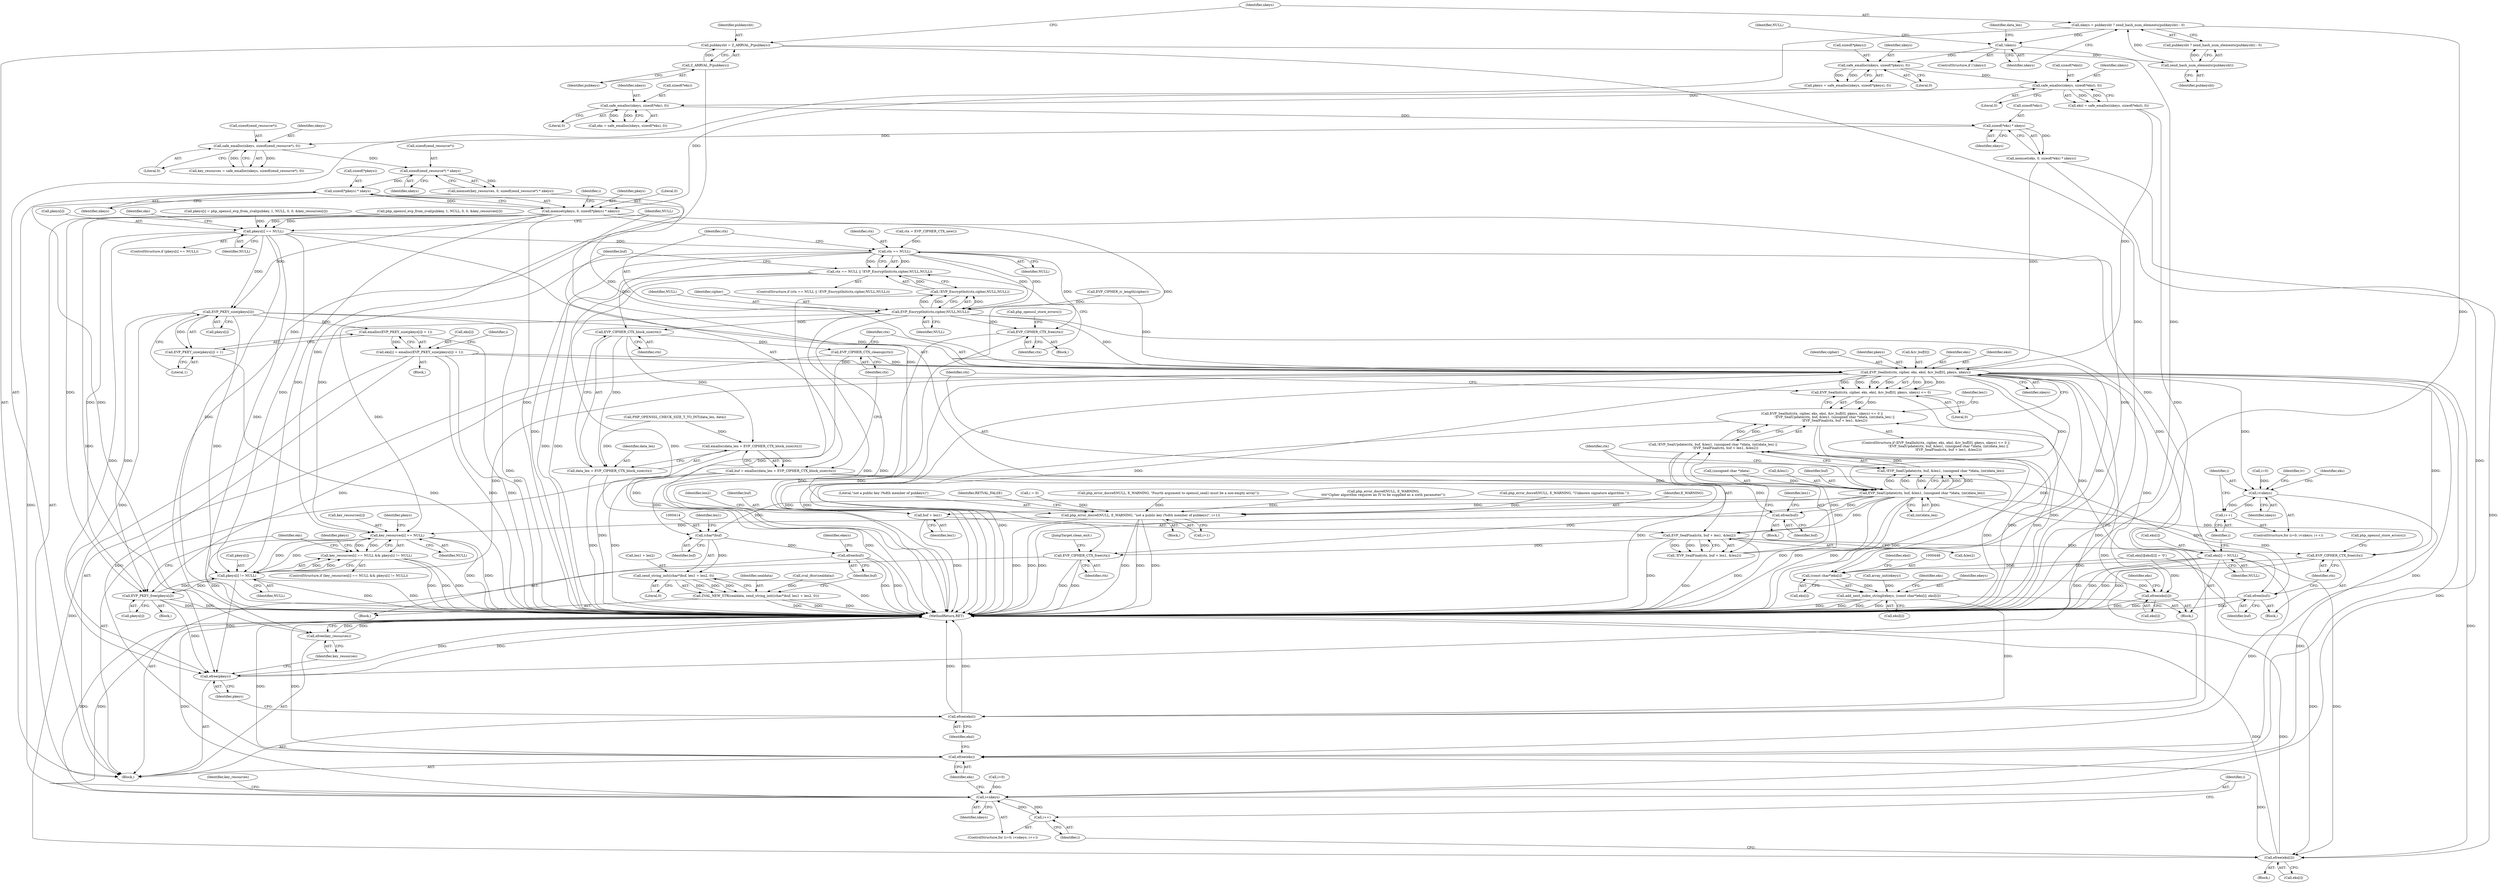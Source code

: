 digraph "0_php_91826a311dd37f4c4e5d605fa7af331e80ddd4c3@API" {
"1000275" [label="(Call,sizeof(*pkeys) * nkeys)"];
"1000268" [label="(Call,sizeof(zend_resource*) * nkeys)"];
"1000260" [label="(Call,safe_emalloc(nkeys, sizeof(zend_resource*), 0))"];
"1000253" [label="(Call,sizeof(*eks) * nkeys)"];
"1000244" [label="(Call,safe_emalloc(nkeys, sizeof(*eks), 0))"];
"1000236" [label="(Call,safe_emalloc(nkeys, sizeof(*eksl), 0))"];
"1000228" [label="(Call,safe_emalloc(nkeys, sizeof(*pkeys), 0))"];
"1000177" [label="(Call,!nkeys)"];
"1000169" [label="(Call,nkeys = pubkeysht ? zend_hash_num_elements(pubkeysht) : 0)"];
"1000173" [label="(Call,zend_hash_num_elements(pubkeysht))"];
"1000165" [label="(Call,pubkeysht = Z_ARRVAL_P(pubkeys))"];
"1000167" [label="(Call,Z_ARRVAL_P(pubkeys))"];
"1000272" [label="(Call,memset(pkeys, 0, sizeof(*pkeys) * nkeys))"];
"1000299" [label="(Call,pkeys[i] == NULL)"];
"1000305" [label="(Call,php_error_docref(NULL, E_WARNING, \"not a public key (%dth member of pubkeys)\", i+1))"];
"1000505" [label="(Call,key_resources[i] == NULL)"];
"1000504" [label="(Call,key_resources[i] == NULL && pkeys[i] != NULL)"];
"1000510" [label="(Call,pkeys[i] != NULL)"];
"1000516" [label="(Call,EVP_PKEY_free(pkeys[i]))"];
"1000533" [label="(Call,efree(pkeys))"];
"1000535" [label="(Call,efree(key_resources))"];
"1000320" [label="(Call,EVP_PKEY_size(pkeys[i]))"];
"1000318" [label="(Call,emalloc(EVP_PKEY_size(pkeys[i]) + 1))"];
"1000314" [label="(Call,eks[i] = emalloc(EVP_PKEY_size(pkeys[i]) + 1))"];
"1000360" [label="(Call,EVP_SealInit(ctx, cipher, eks, eksl, &iv_buf[0], pkeys, nkeys))"];
"1000359" [label="(Call,EVP_SealInit(ctx, cipher, eks, eksl, &iv_buf[0], pkeys, nkeys) <= 0)"];
"1000358" [label="(Call,EVP_SealInit(ctx, cipher, eks, eksl, &iv_buf[0], pkeys, nkeys) <= 0 ||\n                        !EVP_SealUpdate(ctx, buf, &len1, (unsigned char *)data, (int)data_len) ||\n                        !EVP_SealFinal(ctx, buf + len1, &len2))"];
"1000374" [label="(Call,EVP_SealUpdate(ctx, buf, &len1, (unsigned char *)data, (int)data_len))"];
"1000373" [label="(Call,!EVP_SealUpdate(ctx, buf, &len1, (unsigned char *)data, (int)data_len))"];
"1000372" [label="(Call,!EVP_SealUpdate(ctx, buf, &len1, (unsigned char *)data, (int)data_len) ||\n                        !EVP_SealFinal(ctx, buf + len1, &len2))"];
"1000386" [label="(Call,EVP_SealFinal(ctx, buf + len1, &len2))"];
"1000385" [label="(Call,!EVP_SealFinal(ctx, buf + len1, &len2))"];
"1000396" [label="(Call,EVP_CIPHER_CTX_free(ctx))"];
"1000490" [label="(Call,EVP_CIPHER_CTX_free(ctx))"];
"1000388" [label="(Call,buf + len1)"];
"1000394" [label="(Call,efree(buf))"];
"1000413" [label="(Call,(char*)buf)"];
"1000412" [label="(Call,zend_string_init((char*)buf, len1 + len2, 0))"];
"1000410" [label="(Call,ZVAL_NEW_STR(sealdata, zend_string_init((char*)buf, len1 + len2, 0)))"];
"1000420" [label="(Call,efree(buf))"];
"1000484" [label="(Call,efree(buf))"];
"1000430" [label="(Call,i<nkeys)"];
"1000433" [label="(Call,i++)"];
"1000497" [label="(Call,i<nkeys)"];
"1000500" [label="(Call,i++)"];
"1000447" [label="(Call,(const char*)eks[i])"];
"1000445" [label="(Call,add_next_index_stringl(ekeys, (const char*)eks[i], eksl[i]))"];
"1000531" [label="(Call,efree(eksl))"];
"1000455" [label="(Call,efree(eks[i]))"];
"1000525" [label="(Call,efree(eks[i]))"];
"1000529" [label="(Call,efree(eks))"];
"1000319" [label="(Call,EVP_PKEY_size(pkeys[i]) + 1)"];
"1000333" [label="(Call,ctx == NULL)"];
"1000332" [label="(Call,ctx == NULL || !EVP_EncryptInit(ctx,cipher,NULL,NULL))"];
"1000337" [label="(Call,EVP_EncryptInit(ctx,cipher,NULL,NULL))"];
"1000336" [label="(Call,!EVP_EncryptInit(ctx,cipher,NULL,NULL))"];
"1000343" [label="(Call,EVP_CIPHER_CTX_free(ctx))"];
"1000353" [label="(Call,EVP_CIPHER_CTX_block_size(ctx))"];
"1000350" [label="(Call,emalloc(data_len + EVP_CIPHER_CTX_block_size(ctx)))"];
"1000348" [label="(Call,buf = emalloc(data_len + EVP_CIPHER_CTX_block_size(ctx)))"];
"1000351" [label="(Call,data_len + EVP_CIPHER_CTX_block_size(ctx))"];
"1000355" [label="(Call,EVP_CIPHER_CTX_cleanup(ctx))"];
"1000459" [label="(Call,eks[i] = NULL)"];
"1000312" [label="(Identifier,RETVAL_FALSE)"];
"1000339" [label="(Identifier,cipher)"];
"1000246" [label="(Call,sizeof(*eks))"];
"1000465" [label="(Identifier,iv)"];
"1000524" [label="(Block,)"];
"1000412" [label="(Call,zend_string_init((char*)buf, len1 + len2, 0))"];
"1000517" [label="(Call,pkeys[i])"];
"1000415" [label="(Identifier,buf)"];
"1000332" [label="(Call,ctx == NULL || !EVP_EncryptInit(ctx,cipher,NULL,NULL))"];
"1000257" [label="(Identifier,nkeys)"];
"1000439" [label="(Identifier,eks)"];
"1000298" [label="(ControlStructure,if (pkeys[i] == NULL))"];
"1000334" [label="(Identifier,ctx)"];
"1000331" [label="(ControlStructure,if (ctx == NULL || !EVP_EncryptInit(ctx,cipher,NULL,NULL)))"];
"1000358" [label="(Call,EVP_SealInit(ctx, cipher, eks, eksl, &iv_buf[0], pkeys, nkeys) <= 0 ||\n                        !EVP_SealUpdate(ctx, buf, &len1, (unsigned char *)data, (int)data_len) ||\n                        !EVP_SealFinal(ctx, buf + len1, &len2))"];
"1000369" [label="(Identifier,pkeys)"];
"1000262" [label="(Call,sizeof(zend_resource*))"];
"1000354" [label="(Identifier,ctx)"];
"1000375" [label="(Identifier,ctx)"];
"1000417" [label="(Identifier,len1)"];
"1000509" [label="(Identifier,NULL)"];
"1000280" [label="(Call,i = 0)"];
"1000340" [label="(Identifier,NULL)"];
"1000389" [label="(Identifier,buf)"];
"1000309" [label="(Call,i+1)"];
"1000492" [label="(JumpTarget,clean_exit:)"];
"1000360" [label="(Call,EVP_SealInit(ctx, cipher, eks, eksl, &iv_buf[0], pkeys, nkeys))"];
"1000504" [label="(Call,key_resources[i] == NULL && pkeys[i] != NULL)"];
"1000363" [label="(Identifier,eks)"];
"1000392" [label="(Identifier,len2)"];
"1000498" [label="(Identifier,i)"];
"1000245" [label="(Identifier,nkeys)"];
"1000534" [label="(Identifier,pkeys)"];
"1000455" [label="(Call,efree(eks[i]))"];
"1000511" [label="(Call,pkeys[i])"];
"1000170" [label="(Identifier,nkeys)"];
"1000397" [label="(Identifier,ctx)"];
"1000390" [label="(Identifier,len1)"];
"1000501" [label="(Identifier,i)"];
"1000461" [label="(Identifier,eks)"];
"1000529" [label="(Call,efree(eks))"];
"1000446" [label="(Identifier,ekeys)"];
"1000271" [label="(Identifier,nkeys)"];
"1000349" [label="(Identifier,buf)"];
"1000276" [label="(Call,sizeof(*pkeys))"];
"1000269" [label="(Call,sizeof(zend_resource*))"];
"1000268" [label="(Call,sizeof(zend_resource*) * nkeys)"];
"1000377" [label="(Call,&len1)"];
"1000326" [label="(Identifier,i)"];
"1000284" [label="(Call,pkeys[i] = php_openssl_evp_from_zval(pubkey, 1, NULL, 0, 0, &key_resources[i]))"];
"1000483" [label="(Block,)"];
"1000493" [label="(ControlStructure,for (i=0; i<nkeys; i++))"];
"1000503" [label="(ControlStructure,if (key_resources[i] == NULL && pkeys[i] != NULL))"];
"1000335" [label="(Identifier,NULL)"];
"1000176" [label="(ControlStructure,if (!nkeys))"];
"1000167" [label="(Call,Z_ARRVAL_P(pubkeys))"];
"1000344" [label="(Identifier,ctx)"];
"1000342" [label="(Block,)"];
"1000535" [label="(Call,efree(key_resources))"];
"1000485" [label="(Identifier,buf)"];
"1000396" [label="(Call,EVP_CIPHER_CTX_free(ctx))"];
"1000300" [label="(Call,pkeys[i])"];
"1000424" [label="(Call,array_init(ekeys))"];
"1000506" [label="(Call,key_resources[i])"];
"1000404" [label="(Identifier,len1)"];
"1000180" [label="(Call,php_error_docref(NULL, E_WARNING, \"Fourth argument to openssl_seal() must be a non-empty array\"))"];
"1000373" [label="(Call,!EVP_SealUpdate(ctx, buf, &len1, (unsigned char *)data, (int)data_len))"];
"1000460" [label="(Call,eks[i])"];
"1000359" [label="(Call,EVP_SealInit(ctx, cipher, eks, eksl, &iv_buf[0], pkeys, nkeys) <= 0)"];
"1000382" [label="(Call,(int)data_len)"];
"1000362" [label="(Identifier,cipher)"];
"1000484" [label="(Call,efree(buf))"];
"1000532" [label="(Identifier,eksl)"];
"1000260" [label="(Call,safe_emalloc(nkeys, sizeof(zend_resource*), 0))"];
"1000395" [label="(Identifier,buf)"];
"1000244" [label="(Call,safe_emalloc(nkeys, sizeof(*eks), 0))"];
"1000305" [label="(Call,php_error_docref(NULL, E_WARNING, \"not a public key (%dth member of pubkeys)\", i+1))"];
"1000530" [label="(Identifier,eks)"];
"1000237" [label="(Identifier,nkeys)"];
"1000499" [label="(Identifier,nkeys)"];
"1000166" [label="(Identifier,pubkeysht)"];
"1000279" [label="(Identifier,nkeys)"];
"1000221" [label="(Call,php_error_docref(NULL, E_WARNING,\n\t\t\t\t\"Cipher algorithm requires an IV to be supplied as a sixth parameter\"))"];
"1000447" [label="(Call,(const char*)eks[i])"];
"1000522" [label="(Identifier,eks)"];
"1000199" [label="(Call,php_error_docref(NULL, E_WARNING, \"Unknown signature algorithm.\"))"];
"1000273" [label="(Identifier,pkeys)"];
"1000387" [label="(Identifier,ctx)"];
"1000336" [label="(Call,!EVP_EncryptInit(ctx,cipher,NULL,NULL))"];
"1000488" [label="(Identifier,len1)"];
"1000230" [label="(Call,sizeof(*pkeys))"];
"1000177" [label="(Call,!nkeys)"];
"1000537" [label="(MethodReturn,RET)"];
"1000307" [label="(Identifier,E_WARNING)"];
"1000434" [label="(Identifier,i)"];
"1000433" [label="(Call,i++)"];
"1000249" [label="(Literal,0)"];
"1000388" [label="(Call,buf + len1)"];
"1000453" [label="(Identifier,eksl)"];
"1000303" [label="(Identifier,NULL)"];
"1000435" [label="(Block,)"];
"1000320" [label="(Call,EVP_PKEY_size(pkeys[i]))"];
"1000371" [label="(Literal,0)"];
"1000181" [label="(Identifier,NULL)"];
"1000299" [label="(Call,pkeys[i] == NULL)"];
"1000432" [label="(Identifier,nkeys)"];
"1000497" [label="(Call,i<nkeys)"];
"1000226" [label="(Call,pkeys = safe_emalloc(nkeys, sizeof(*pkeys), 0))"];
"1000236" [label="(Call,safe_emalloc(nkeys, sizeof(*eksl), 0))"];
"1000490" [label="(Call,EVP_CIPHER_CTX_free(ctx))"];
"1000385" [label="(Call,!EVP_SealFinal(ctx, buf + len1, &len2))"];
"1000391" [label="(Call,&len2)"];
"1000421" [label="(Identifier,buf)"];
"1000341" [label="(Identifier,NULL)"];
"1000510" [label="(Call,pkeys[i] != NULL)"];
"1000423" [label="(Identifier,ekeys)"];
"1000408" [label="(Call,zval_dtor(sealdata))"];
"1000507" [label="(Identifier,key_resources)"];
"1000174" [label="(Identifier,pubkeysht)"];
"1000372" [label="(Call,!EVP_SealUpdate(ctx, buf, &len1, (unsigned char *)data, (int)data_len) ||\n                        !EVP_SealFinal(ctx, buf + len1, &len2))"];
"1000173" [label="(Call,zend_hash_num_elements(pubkeysht))"];
"1000351" [label="(Call,data_len + EVP_CIPHER_CTX_block_size(ctx))"];
"1000386" [label="(Call,EVP_SealFinal(ctx, buf + len1, &len2))"];
"1000328" [label="(Call,ctx = EVP_CIPHER_CTX_new())"];
"1000105" [label="(Block,)"];
"1000316" [label="(Identifier,eks)"];
"1000505" [label="(Call,key_resources[i] == NULL)"];
"1000427" [label="(Call,i=0)"];
"1000374" [label="(Call,EVP_SealUpdate(ctx, buf, &len1, (unsigned char *)data, (int)data_len))"];
"1000459" [label="(Call,eks[i] = NULL)"];
"1000356" [label="(Identifier,ctx)"];
"1000250" [label="(Call,memset(eks, 0, sizeof(*eks) * nkeys))"];
"1000229" [label="(Identifier,nkeys)"];
"1000410" [label="(Call,ZVAL_NEW_STR(sealdata, zend_string_init((char*)buf, len1 + len2, 0)))"];
"1000315" [label="(Call,eks[i])"];
"1000398" [label="(Call,php_openssl_store_errors())"];
"1000165" [label="(Call,pubkeysht = Z_ARRVAL_P(pubkeys))"];
"1000357" [label="(ControlStructure,if (EVP_SealInit(ctx, cipher, eks, eksl, &iv_buf[0], pkeys, nkeys) <= 0 ||\n                        !EVP_SealUpdate(ctx, buf, &len1, (unsigned char *)data, (int)data_len) ||\n                        !EVP_SealFinal(ctx, buf + len1, &len2)))"];
"1000456" [label="(Call,eks[i])"];
"1000254" [label="(Call,sizeof(*eks))"];
"1000234" [label="(Call,eksl = safe_emalloc(nkeys, sizeof(*eksl), 0))"];
"1000533" [label="(Call,efree(pkeys))"];
"1000345" [label="(Call,php_openssl_store_errors())"];
"1000350" [label="(Call,emalloc(data_len + EVP_CIPHER_CTX_block_size(ctx)))"];
"1000333" [label="(Call,ctx == NULL)"];
"1000431" [label="(Identifier,i)"];
"1000394" [label="(Call,efree(buf))"];
"1000211" [label="(Call,EVP_CIPHER_iv_length(cipher))"];
"1000306" [label="(Identifier,NULL)"];
"1000426" [label="(ControlStructure,for (i=0; i<nkeys; i++))"];
"1000514" [label="(Identifier,NULL)"];
"1000321" [label="(Call,pkeys[i])"];
"1000238" [label="(Call,sizeof(*eksl))"];
"1000419" [label="(Literal,0)"];
"1000430" [label="(Call,i<nkeys)"];
"1000365" [label="(Call,&iv_buf[0])"];
"1000376" [label="(Identifier,buf)"];
"1000494" [label="(Call,i=0)"];
"1000343" [label="(Call,EVP_CIPHER_CTX_free(ctx))"];
"1000275" [label="(Call,sizeof(*pkeys) * nkeys)"];
"1000169" [label="(Call,nkeys = pubkeysht ? zend_hash_num_elements(pubkeysht) : 0)"];
"1000526" [label="(Call,eks[i])"];
"1000186" [label="(Identifier,data_len)"];
"1000352" [label="(Identifier,data_len)"];
"1000283" [label="(Block,)"];
"1000264" [label="(Literal,0)"];
"1000515" [label="(Block,)"];
"1000178" [label="(Identifier,nkeys)"];
"1000348" [label="(Call,buf = emalloc(data_len + EVP_CIPHER_CTX_block_size(ctx)))"];
"1000457" [label="(Identifier,eks)"];
"1000258" [label="(Call,key_resources = safe_emalloc(nkeys, sizeof(zend_resource*), 0))"];
"1000449" [label="(Call,eks[i])"];
"1000233" [label="(Literal,0)"];
"1000318" [label="(Call,emalloc(EVP_PKEY_size(pkeys[i]) + 1))"];
"1000361" [label="(Identifier,ctx)"];
"1000536" [label="(Identifier,key_resources)"];
"1000355" [label="(Call,EVP_CIPHER_CTX_cleanup(ctx))"];
"1000512" [label="(Identifier,pkeys)"];
"1000319" [label="(Call,EVP_PKEY_size(pkeys[i]) + 1)"];
"1000314" [label="(Call,eks[i] = emalloc(EVP_PKEY_size(pkeys[i]) + 1))"];
"1000463" [label="(Identifier,NULL)"];
"1000411" [label="(Identifier,sealdata)"];
"1000324" [label="(Literal,1)"];
"1000416" [label="(Call,len1 + len2)"];
"1000379" [label="(Call,(unsigned char *)data)"];
"1000185" [label="(Call,PHP_OPENSSL_CHECK_SIZE_T_TO_INT(data_len, data))"];
"1000491" [label="(Identifier,ctx)"];
"1000353" [label="(Call,EVP_CIPHER_CTX_block_size(ctx))"];
"1000242" [label="(Call,eks = safe_emalloc(nkeys, sizeof(*eks), 0))"];
"1000338" [label="(Identifier,ctx)"];
"1000265" [label="(Call,memset(key_resources, 0, sizeof(zend_resource*) * nkeys))"];
"1000531" [label="(Call,efree(eksl))"];
"1000241" [label="(Literal,0)"];
"1000274" [label="(Literal,0)"];
"1000337" [label="(Call,EVP_EncryptInit(ctx,cipher,NULL,NULL))"];
"1000228" [label="(Call,safe_emalloc(nkeys, sizeof(*pkeys), 0))"];
"1000288" [label="(Call,php_openssl_evp_from_zval(pubkey, 1, NULL, 0, 0, &key_resources[i]))"];
"1000308" [label="(Literal,\"not a public key (%dth member of pubkeys)\")"];
"1000364" [label="(Identifier,eksl)"];
"1000407" [label="(Block,)"];
"1000253" [label="(Call,sizeof(*eks) * nkeys)"];
"1000413" [label="(Call,(char*)buf)"];
"1000500" [label="(Call,i++)"];
"1000168" [label="(Identifier,pubkeys)"];
"1000304" [label="(Block,)"];
"1000261" [label="(Identifier,nkeys)"];
"1000516" [label="(Call,EVP_PKEY_free(pkeys[i]))"];
"1000518" [label="(Identifier,pkeys)"];
"1000272" [label="(Call,memset(pkeys, 0, sizeof(*pkeys) * nkeys))"];
"1000525" [label="(Call,efree(eks[i]))"];
"1000445" [label="(Call,add_next_index_stringl(ekeys, (const char*)eks[i], eksl[i]))"];
"1000393" [label="(Block,)"];
"1000452" [label="(Call,eksl[i])"];
"1000420" [label="(Call,efree(buf))"];
"1000171" [label="(Call,pubkeysht ? zend_hash_num_elements(pubkeysht) : 0)"];
"1000436" [label="(Call,eks[i][eksl[i]] = '\0')"];
"1000370" [label="(Identifier,nkeys)"];
"1000281" [label="(Identifier,i)"];
"1000275" -> "1000272"  [label="AST: "];
"1000275" -> "1000279"  [label="CFG: "];
"1000276" -> "1000275"  [label="AST: "];
"1000279" -> "1000275"  [label="AST: "];
"1000272" -> "1000275"  [label="CFG: "];
"1000275" -> "1000272"  [label="DDG: "];
"1000268" -> "1000275"  [label="DDG: "];
"1000275" -> "1000360"  [label="DDG: "];
"1000275" -> "1000497"  [label="DDG: "];
"1000268" -> "1000265"  [label="AST: "];
"1000268" -> "1000271"  [label="CFG: "];
"1000269" -> "1000268"  [label="AST: "];
"1000271" -> "1000268"  [label="AST: "];
"1000265" -> "1000268"  [label="CFG: "];
"1000268" -> "1000265"  [label="DDG: "];
"1000260" -> "1000268"  [label="DDG: "];
"1000260" -> "1000258"  [label="AST: "];
"1000260" -> "1000264"  [label="CFG: "];
"1000261" -> "1000260"  [label="AST: "];
"1000262" -> "1000260"  [label="AST: "];
"1000264" -> "1000260"  [label="AST: "];
"1000258" -> "1000260"  [label="CFG: "];
"1000260" -> "1000258"  [label="DDG: "];
"1000260" -> "1000258"  [label="DDG: "];
"1000253" -> "1000260"  [label="DDG: "];
"1000253" -> "1000250"  [label="AST: "];
"1000253" -> "1000257"  [label="CFG: "];
"1000254" -> "1000253"  [label="AST: "];
"1000257" -> "1000253"  [label="AST: "];
"1000250" -> "1000253"  [label="CFG: "];
"1000253" -> "1000250"  [label="DDG: "];
"1000244" -> "1000253"  [label="DDG: "];
"1000244" -> "1000242"  [label="AST: "];
"1000244" -> "1000249"  [label="CFG: "];
"1000245" -> "1000244"  [label="AST: "];
"1000246" -> "1000244"  [label="AST: "];
"1000249" -> "1000244"  [label="AST: "];
"1000242" -> "1000244"  [label="CFG: "];
"1000244" -> "1000242"  [label="DDG: "];
"1000244" -> "1000242"  [label="DDG: "];
"1000236" -> "1000244"  [label="DDG: "];
"1000236" -> "1000234"  [label="AST: "];
"1000236" -> "1000241"  [label="CFG: "];
"1000237" -> "1000236"  [label="AST: "];
"1000238" -> "1000236"  [label="AST: "];
"1000241" -> "1000236"  [label="AST: "];
"1000234" -> "1000236"  [label="CFG: "];
"1000236" -> "1000234"  [label="DDG: "];
"1000236" -> "1000234"  [label="DDG: "];
"1000228" -> "1000236"  [label="DDG: "];
"1000228" -> "1000226"  [label="AST: "];
"1000228" -> "1000233"  [label="CFG: "];
"1000229" -> "1000228"  [label="AST: "];
"1000230" -> "1000228"  [label="AST: "];
"1000233" -> "1000228"  [label="AST: "];
"1000226" -> "1000228"  [label="CFG: "];
"1000228" -> "1000226"  [label="DDG: "];
"1000228" -> "1000226"  [label="DDG: "];
"1000177" -> "1000228"  [label="DDG: "];
"1000177" -> "1000176"  [label="AST: "];
"1000177" -> "1000178"  [label="CFG: "];
"1000178" -> "1000177"  [label="AST: "];
"1000181" -> "1000177"  [label="CFG: "];
"1000186" -> "1000177"  [label="CFG: "];
"1000177" -> "1000537"  [label="DDG: "];
"1000169" -> "1000177"  [label="DDG: "];
"1000169" -> "1000105"  [label="AST: "];
"1000169" -> "1000171"  [label="CFG: "];
"1000170" -> "1000169"  [label="AST: "];
"1000171" -> "1000169"  [label="AST: "];
"1000178" -> "1000169"  [label="CFG: "];
"1000169" -> "1000537"  [label="DDG: "];
"1000173" -> "1000169"  [label="DDG: "];
"1000173" -> "1000171"  [label="AST: "];
"1000173" -> "1000174"  [label="CFG: "];
"1000174" -> "1000173"  [label="AST: "];
"1000171" -> "1000173"  [label="CFG: "];
"1000173" -> "1000171"  [label="DDG: "];
"1000165" -> "1000173"  [label="DDG: "];
"1000165" -> "1000105"  [label="AST: "];
"1000165" -> "1000167"  [label="CFG: "];
"1000166" -> "1000165"  [label="AST: "];
"1000167" -> "1000165"  [label="AST: "];
"1000170" -> "1000165"  [label="CFG: "];
"1000165" -> "1000537"  [label="DDG: "];
"1000167" -> "1000165"  [label="DDG: "];
"1000167" -> "1000168"  [label="CFG: "];
"1000168" -> "1000167"  [label="AST: "];
"1000167" -> "1000537"  [label="DDG: "];
"1000272" -> "1000105"  [label="AST: "];
"1000273" -> "1000272"  [label="AST: "];
"1000274" -> "1000272"  [label="AST: "];
"1000281" -> "1000272"  [label="CFG: "];
"1000272" -> "1000537"  [label="DDG: "];
"1000272" -> "1000537"  [label="DDG: "];
"1000226" -> "1000272"  [label="DDG: "];
"1000272" -> "1000299"  [label="DDG: "];
"1000272" -> "1000320"  [label="DDG: "];
"1000272" -> "1000360"  [label="DDG: "];
"1000272" -> "1000510"  [label="DDG: "];
"1000272" -> "1000516"  [label="DDG: "];
"1000272" -> "1000533"  [label="DDG: "];
"1000299" -> "1000298"  [label="AST: "];
"1000299" -> "1000303"  [label="CFG: "];
"1000300" -> "1000299"  [label="AST: "];
"1000303" -> "1000299"  [label="AST: "];
"1000306" -> "1000299"  [label="CFG: "];
"1000316" -> "1000299"  [label="CFG: "];
"1000299" -> "1000537"  [label="DDG: "];
"1000299" -> "1000537"  [label="DDG: "];
"1000284" -> "1000299"  [label="DDG: "];
"1000288" -> "1000299"  [label="DDG: "];
"1000299" -> "1000305"  [label="DDG: "];
"1000299" -> "1000320"  [label="DDG: "];
"1000299" -> "1000333"  [label="DDG: "];
"1000299" -> "1000510"  [label="DDG: "];
"1000299" -> "1000516"  [label="DDG: "];
"1000299" -> "1000533"  [label="DDG: "];
"1000305" -> "1000304"  [label="AST: "];
"1000305" -> "1000309"  [label="CFG: "];
"1000306" -> "1000305"  [label="AST: "];
"1000307" -> "1000305"  [label="AST: "];
"1000308" -> "1000305"  [label="AST: "];
"1000309" -> "1000305"  [label="AST: "];
"1000312" -> "1000305"  [label="CFG: "];
"1000305" -> "1000537"  [label="DDG: "];
"1000305" -> "1000537"  [label="DDG: "];
"1000305" -> "1000537"  [label="DDG: "];
"1000305" -> "1000537"  [label="DDG: "];
"1000180" -> "1000305"  [label="DDG: "];
"1000199" -> "1000305"  [label="DDG: "];
"1000221" -> "1000305"  [label="DDG: "];
"1000280" -> "1000305"  [label="DDG: "];
"1000305" -> "1000505"  [label="DDG: "];
"1000505" -> "1000504"  [label="AST: "];
"1000505" -> "1000509"  [label="CFG: "];
"1000506" -> "1000505"  [label="AST: "];
"1000509" -> "1000505"  [label="AST: "];
"1000512" -> "1000505"  [label="CFG: "];
"1000504" -> "1000505"  [label="CFG: "];
"1000505" -> "1000537"  [label="DDG: "];
"1000505" -> "1000537"  [label="DDG: "];
"1000505" -> "1000504"  [label="DDG: "];
"1000505" -> "1000504"  [label="DDG: "];
"1000265" -> "1000505"  [label="DDG: "];
"1000510" -> "1000505"  [label="DDG: "];
"1000337" -> "1000505"  [label="DDG: "];
"1000333" -> "1000505"  [label="DDG: "];
"1000505" -> "1000510"  [label="DDG: "];
"1000505" -> "1000535"  [label="DDG: "];
"1000504" -> "1000503"  [label="AST: "];
"1000504" -> "1000510"  [label="CFG: "];
"1000510" -> "1000504"  [label="AST: "];
"1000518" -> "1000504"  [label="CFG: "];
"1000522" -> "1000504"  [label="CFG: "];
"1000504" -> "1000537"  [label="DDG: "];
"1000504" -> "1000537"  [label="DDG: "];
"1000504" -> "1000537"  [label="DDG: "];
"1000510" -> "1000504"  [label="DDG: "];
"1000510" -> "1000504"  [label="DDG: "];
"1000510" -> "1000514"  [label="CFG: "];
"1000511" -> "1000510"  [label="AST: "];
"1000514" -> "1000510"  [label="AST: "];
"1000510" -> "1000537"  [label="DDG: "];
"1000510" -> "1000537"  [label="DDG: "];
"1000360" -> "1000510"  [label="DDG: "];
"1000320" -> "1000510"  [label="DDG: "];
"1000516" -> "1000510"  [label="DDG: "];
"1000510" -> "1000516"  [label="DDG: "];
"1000510" -> "1000533"  [label="DDG: "];
"1000516" -> "1000515"  [label="AST: "];
"1000516" -> "1000517"  [label="CFG: "];
"1000517" -> "1000516"  [label="AST: "];
"1000522" -> "1000516"  [label="CFG: "];
"1000516" -> "1000537"  [label="DDG: "];
"1000516" -> "1000537"  [label="DDG: "];
"1000360" -> "1000516"  [label="DDG: "];
"1000320" -> "1000516"  [label="DDG: "];
"1000516" -> "1000533"  [label="DDG: "];
"1000533" -> "1000105"  [label="AST: "];
"1000533" -> "1000534"  [label="CFG: "];
"1000534" -> "1000533"  [label="AST: "];
"1000536" -> "1000533"  [label="CFG: "];
"1000533" -> "1000537"  [label="DDG: "];
"1000533" -> "1000537"  [label="DDG: "];
"1000360" -> "1000533"  [label="DDG: "];
"1000320" -> "1000533"  [label="DDG: "];
"1000535" -> "1000105"  [label="AST: "];
"1000535" -> "1000536"  [label="CFG: "];
"1000536" -> "1000535"  [label="AST: "];
"1000537" -> "1000535"  [label="CFG: "];
"1000535" -> "1000537"  [label="DDG: "];
"1000535" -> "1000537"  [label="DDG: "];
"1000265" -> "1000535"  [label="DDG: "];
"1000320" -> "1000319"  [label="AST: "];
"1000320" -> "1000321"  [label="CFG: "];
"1000321" -> "1000320"  [label="AST: "];
"1000324" -> "1000320"  [label="CFG: "];
"1000320" -> "1000537"  [label="DDG: "];
"1000320" -> "1000318"  [label="DDG: "];
"1000320" -> "1000319"  [label="DDG: "];
"1000320" -> "1000360"  [label="DDG: "];
"1000318" -> "1000314"  [label="AST: "];
"1000318" -> "1000319"  [label="CFG: "];
"1000319" -> "1000318"  [label="AST: "];
"1000314" -> "1000318"  [label="CFG: "];
"1000318" -> "1000537"  [label="DDG: "];
"1000318" -> "1000314"  [label="DDG: "];
"1000314" -> "1000283"  [label="AST: "];
"1000315" -> "1000314"  [label="AST: "];
"1000326" -> "1000314"  [label="CFG: "];
"1000314" -> "1000537"  [label="DDG: "];
"1000314" -> "1000537"  [label="DDG: "];
"1000314" -> "1000360"  [label="DDG: "];
"1000314" -> "1000447"  [label="DDG: "];
"1000314" -> "1000525"  [label="DDG: "];
"1000314" -> "1000529"  [label="DDG: "];
"1000360" -> "1000359"  [label="AST: "];
"1000360" -> "1000370"  [label="CFG: "];
"1000361" -> "1000360"  [label="AST: "];
"1000362" -> "1000360"  [label="AST: "];
"1000363" -> "1000360"  [label="AST: "];
"1000364" -> "1000360"  [label="AST: "];
"1000365" -> "1000360"  [label="AST: "];
"1000369" -> "1000360"  [label="AST: "];
"1000370" -> "1000360"  [label="AST: "];
"1000371" -> "1000360"  [label="CFG: "];
"1000360" -> "1000537"  [label="DDG: "];
"1000360" -> "1000537"  [label="DDG: "];
"1000360" -> "1000359"  [label="DDG: "];
"1000360" -> "1000359"  [label="DDG: "];
"1000360" -> "1000359"  [label="DDG: "];
"1000360" -> "1000359"  [label="DDG: "];
"1000360" -> "1000359"  [label="DDG: "];
"1000360" -> "1000359"  [label="DDG: "];
"1000360" -> "1000359"  [label="DDG: "];
"1000355" -> "1000360"  [label="DDG: "];
"1000337" -> "1000360"  [label="DDG: "];
"1000211" -> "1000360"  [label="DDG: "];
"1000250" -> "1000360"  [label="DDG: "];
"1000234" -> "1000360"  [label="DDG: "];
"1000360" -> "1000374"  [label="DDG: "];
"1000360" -> "1000396"  [label="DDG: "];
"1000360" -> "1000430"  [label="DDG: "];
"1000360" -> "1000447"  [label="DDG: "];
"1000360" -> "1000445"  [label="DDG: "];
"1000360" -> "1000455"  [label="DDG: "];
"1000360" -> "1000490"  [label="DDG: "];
"1000360" -> "1000497"  [label="DDG: "];
"1000360" -> "1000525"  [label="DDG: "];
"1000360" -> "1000529"  [label="DDG: "];
"1000360" -> "1000531"  [label="DDG: "];
"1000359" -> "1000358"  [label="AST: "];
"1000359" -> "1000371"  [label="CFG: "];
"1000371" -> "1000359"  [label="AST: "];
"1000375" -> "1000359"  [label="CFG: "];
"1000358" -> "1000359"  [label="CFG: "];
"1000359" -> "1000537"  [label="DDG: "];
"1000359" -> "1000358"  [label="DDG: "];
"1000359" -> "1000358"  [label="DDG: "];
"1000358" -> "1000357"  [label="AST: "];
"1000358" -> "1000372"  [label="CFG: "];
"1000372" -> "1000358"  [label="AST: "];
"1000395" -> "1000358"  [label="CFG: "];
"1000404" -> "1000358"  [label="CFG: "];
"1000358" -> "1000537"  [label="DDG: "];
"1000358" -> "1000537"  [label="DDG: "];
"1000358" -> "1000537"  [label="DDG: "];
"1000372" -> "1000358"  [label="DDG: "];
"1000372" -> "1000358"  [label="DDG: "];
"1000374" -> "1000373"  [label="AST: "];
"1000374" -> "1000382"  [label="CFG: "];
"1000375" -> "1000374"  [label="AST: "];
"1000376" -> "1000374"  [label="AST: "];
"1000377" -> "1000374"  [label="AST: "];
"1000379" -> "1000374"  [label="AST: "];
"1000382" -> "1000374"  [label="AST: "];
"1000373" -> "1000374"  [label="CFG: "];
"1000374" -> "1000537"  [label="DDG: "];
"1000374" -> "1000537"  [label="DDG: "];
"1000374" -> "1000537"  [label="DDG: "];
"1000374" -> "1000373"  [label="DDG: "];
"1000374" -> "1000373"  [label="DDG: "];
"1000374" -> "1000373"  [label="DDG: "];
"1000374" -> "1000373"  [label="DDG: "];
"1000374" -> "1000373"  [label="DDG: "];
"1000348" -> "1000374"  [label="DDG: "];
"1000379" -> "1000374"  [label="DDG: "];
"1000382" -> "1000374"  [label="DDG: "];
"1000374" -> "1000386"  [label="DDG: "];
"1000374" -> "1000386"  [label="DDG: "];
"1000374" -> "1000388"  [label="DDG: "];
"1000374" -> "1000394"  [label="DDG: "];
"1000374" -> "1000396"  [label="DDG: "];
"1000374" -> "1000413"  [label="DDG: "];
"1000374" -> "1000484"  [label="DDG: "];
"1000374" -> "1000490"  [label="DDG: "];
"1000373" -> "1000372"  [label="AST: "];
"1000387" -> "1000373"  [label="CFG: "];
"1000372" -> "1000373"  [label="CFG: "];
"1000373" -> "1000537"  [label="DDG: "];
"1000373" -> "1000372"  [label="DDG: "];
"1000372" -> "1000385"  [label="CFG: "];
"1000385" -> "1000372"  [label="AST: "];
"1000372" -> "1000537"  [label="DDG: "];
"1000372" -> "1000537"  [label="DDG: "];
"1000385" -> "1000372"  [label="DDG: "];
"1000386" -> "1000385"  [label="AST: "];
"1000386" -> "1000391"  [label="CFG: "];
"1000387" -> "1000386"  [label="AST: "];
"1000388" -> "1000386"  [label="AST: "];
"1000391" -> "1000386"  [label="AST: "];
"1000385" -> "1000386"  [label="CFG: "];
"1000386" -> "1000537"  [label="DDG: "];
"1000386" -> "1000537"  [label="DDG: "];
"1000386" -> "1000385"  [label="DDG: "];
"1000386" -> "1000385"  [label="DDG: "];
"1000386" -> "1000385"  [label="DDG: "];
"1000386" -> "1000396"  [label="DDG: "];
"1000386" -> "1000490"  [label="DDG: "];
"1000385" -> "1000537"  [label="DDG: "];
"1000396" -> "1000393"  [label="AST: "];
"1000396" -> "1000397"  [label="CFG: "];
"1000397" -> "1000396"  [label="AST: "];
"1000398" -> "1000396"  [label="CFG: "];
"1000396" -> "1000537"  [label="DDG: "];
"1000396" -> "1000537"  [label="DDG: "];
"1000490" -> "1000105"  [label="AST: "];
"1000490" -> "1000491"  [label="CFG: "];
"1000491" -> "1000490"  [label="AST: "];
"1000492" -> "1000490"  [label="CFG: "];
"1000490" -> "1000537"  [label="DDG: "];
"1000490" -> "1000537"  [label="DDG: "];
"1000388" -> "1000390"  [label="CFG: "];
"1000389" -> "1000388"  [label="AST: "];
"1000390" -> "1000388"  [label="AST: "];
"1000392" -> "1000388"  [label="CFG: "];
"1000388" -> "1000537"  [label="DDG: "];
"1000394" -> "1000393"  [label="AST: "];
"1000394" -> "1000395"  [label="CFG: "];
"1000395" -> "1000394"  [label="AST: "];
"1000397" -> "1000394"  [label="CFG: "];
"1000394" -> "1000537"  [label="DDG: "];
"1000394" -> "1000537"  [label="DDG: "];
"1000348" -> "1000394"  [label="DDG: "];
"1000413" -> "1000412"  [label="AST: "];
"1000413" -> "1000415"  [label="CFG: "];
"1000414" -> "1000413"  [label="AST: "];
"1000415" -> "1000413"  [label="AST: "];
"1000417" -> "1000413"  [label="CFG: "];
"1000413" -> "1000412"  [label="DDG: "];
"1000348" -> "1000413"  [label="DDG: "];
"1000413" -> "1000420"  [label="DDG: "];
"1000412" -> "1000410"  [label="AST: "];
"1000412" -> "1000419"  [label="CFG: "];
"1000416" -> "1000412"  [label="AST: "];
"1000419" -> "1000412"  [label="AST: "];
"1000410" -> "1000412"  [label="CFG: "];
"1000412" -> "1000537"  [label="DDG: "];
"1000412" -> "1000410"  [label="DDG: "];
"1000412" -> "1000410"  [label="DDG: "];
"1000412" -> "1000410"  [label="DDG: "];
"1000410" -> "1000407"  [label="AST: "];
"1000411" -> "1000410"  [label="AST: "];
"1000421" -> "1000410"  [label="CFG: "];
"1000410" -> "1000537"  [label="DDG: "];
"1000410" -> "1000537"  [label="DDG: "];
"1000410" -> "1000537"  [label="DDG: "];
"1000408" -> "1000410"  [label="DDG: "];
"1000420" -> "1000407"  [label="AST: "];
"1000420" -> "1000421"  [label="CFG: "];
"1000421" -> "1000420"  [label="AST: "];
"1000423" -> "1000420"  [label="CFG: "];
"1000420" -> "1000537"  [label="DDG: "];
"1000420" -> "1000537"  [label="DDG: "];
"1000484" -> "1000483"  [label="AST: "];
"1000484" -> "1000485"  [label="CFG: "];
"1000485" -> "1000484"  [label="AST: "];
"1000488" -> "1000484"  [label="CFG: "];
"1000484" -> "1000537"  [label="DDG: "];
"1000484" -> "1000537"  [label="DDG: "];
"1000348" -> "1000484"  [label="DDG: "];
"1000430" -> "1000426"  [label="AST: "];
"1000430" -> "1000432"  [label="CFG: "];
"1000431" -> "1000430"  [label="AST: "];
"1000432" -> "1000430"  [label="AST: "];
"1000439" -> "1000430"  [label="CFG: "];
"1000465" -> "1000430"  [label="CFG: "];
"1000427" -> "1000430"  [label="DDG: "];
"1000433" -> "1000430"  [label="DDG: "];
"1000430" -> "1000433"  [label="DDG: "];
"1000430" -> "1000497"  [label="DDG: "];
"1000433" -> "1000426"  [label="AST: "];
"1000433" -> "1000434"  [label="CFG: "];
"1000434" -> "1000433"  [label="AST: "];
"1000431" -> "1000433"  [label="CFG: "];
"1000497" -> "1000493"  [label="AST: "];
"1000497" -> "1000499"  [label="CFG: "];
"1000498" -> "1000497"  [label="AST: "];
"1000499" -> "1000497"  [label="AST: "];
"1000507" -> "1000497"  [label="CFG: "];
"1000530" -> "1000497"  [label="CFG: "];
"1000497" -> "1000537"  [label="DDG: "];
"1000497" -> "1000537"  [label="DDG: "];
"1000497" -> "1000537"  [label="DDG: "];
"1000494" -> "1000497"  [label="DDG: "];
"1000500" -> "1000497"  [label="DDG: "];
"1000497" -> "1000500"  [label="DDG: "];
"1000500" -> "1000493"  [label="AST: "];
"1000500" -> "1000501"  [label="CFG: "];
"1000501" -> "1000500"  [label="AST: "];
"1000498" -> "1000500"  [label="CFG: "];
"1000447" -> "1000445"  [label="AST: "];
"1000447" -> "1000449"  [label="CFG: "];
"1000448" -> "1000447"  [label="AST: "];
"1000449" -> "1000447"  [label="AST: "];
"1000453" -> "1000447"  [label="CFG: "];
"1000447" -> "1000445"  [label="DDG: "];
"1000459" -> "1000447"  [label="DDG: "];
"1000436" -> "1000447"  [label="DDG: "];
"1000447" -> "1000455"  [label="DDG: "];
"1000445" -> "1000435"  [label="AST: "];
"1000445" -> "1000452"  [label="CFG: "];
"1000446" -> "1000445"  [label="AST: "];
"1000452" -> "1000445"  [label="AST: "];
"1000457" -> "1000445"  [label="CFG: "];
"1000445" -> "1000537"  [label="DDG: "];
"1000445" -> "1000537"  [label="DDG: "];
"1000445" -> "1000537"  [label="DDG: "];
"1000445" -> "1000537"  [label="DDG: "];
"1000424" -> "1000445"  [label="DDG: "];
"1000445" -> "1000531"  [label="DDG: "];
"1000531" -> "1000105"  [label="AST: "];
"1000531" -> "1000532"  [label="CFG: "];
"1000532" -> "1000531"  [label="AST: "];
"1000534" -> "1000531"  [label="CFG: "];
"1000531" -> "1000537"  [label="DDG: "];
"1000531" -> "1000537"  [label="DDG: "];
"1000234" -> "1000531"  [label="DDG: "];
"1000455" -> "1000435"  [label="AST: "];
"1000455" -> "1000456"  [label="CFG: "];
"1000456" -> "1000455"  [label="AST: "];
"1000461" -> "1000455"  [label="CFG: "];
"1000455" -> "1000537"  [label="DDG: "];
"1000436" -> "1000455"  [label="DDG: "];
"1000525" -> "1000524"  [label="AST: "];
"1000525" -> "1000526"  [label="CFG: "];
"1000526" -> "1000525"  [label="AST: "];
"1000501" -> "1000525"  [label="CFG: "];
"1000525" -> "1000537"  [label="DDG: "];
"1000525" -> "1000537"  [label="DDG: "];
"1000459" -> "1000525"  [label="DDG: "];
"1000250" -> "1000525"  [label="DDG: "];
"1000436" -> "1000525"  [label="DDG: "];
"1000525" -> "1000529"  [label="DDG: "];
"1000529" -> "1000105"  [label="AST: "];
"1000529" -> "1000530"  [label="CFG: "];
"1000530" -> "1000529"  [label="AST: "];
"1000532" -> "1000529"  [label="CFG: "];
"1000529" -> "1000537"  [label="DDG: "];
"1000529" -> "1000537"  [label="DDG: "];
"1000459" -> "1000529"  [label="DDG: "];
"1000250" -> "1000529"  [label="DDG: "];
"1000319" -> "1000324"  [label="CFG: "];
"1000324" -> "1000319"  [label="AST: "];
"1000319" -> "1000537"  [label="DDG: "];
"1000333" -> "1000332"  [label="AST: "];
"1000333" -> "1000335"  [label="CFG: "];
"1000334" -> "1000333"  [label="AST: "];
"1000335" -> "1000333"  [label="AST: "];
"1000338" -> "1000333"  [label="CFG: "];
"1000332" -> "1000333"  [label="CFG: "];
"1000333" -> "1000537"  [label="DDG: "];
"1000333" -> "1000332"  [label="DDG: "];
"1000333" -> "1000332"  [label="DDG: "];
"1000328" -> "1000333"  [label="DDG: "];
"1000333" -> "1000337"  [label="DDG: "];
"1000333" -> "1000337"  [label="DDG: "];
"1000333" -> "1000343"  [label="DDG: "];
"1000333" -> "1000353"  [label="DDG: "];
"1000333" -> "1000459"  [label="DDG: "];
"1000332" -> "1000331"  [label="AST: "];
"1000332" -> "1000336"  [label="CFG: "];
"1000336" -> "1000332"  [label="AST: "];
"1000344" -> "1000332"  [label="CFG: "];
"1000349" -> "1000332"  [label="CFG: "];
"1000332" -> "1000537"  [label="DDG: "];
"1000332" -> "1000537"  [label="DDG: "];
"1000332" -> "1000537"  [label="DDG: "];
"1000336" -> "1000332"  [label="DDG: "];
"1000337" -> "1000336"  [label="AST: "];
"1000337" -> "1000341"  [label="CFG: "];
"1000338" -> "1000337"  [label="AST: "];
"1000339" -> "1000337"  [label="AST: "];
"1000340" -> "1000337"  [label="AST: "];
"1000341" -> "1000337"  [label="AST: "];
"1000336" -> "1000337"  [label="CFG: "];
"1000337" -> "1000537"  [label="DDG: "];
"1000337" -> "1000537"  [label="DDG: "];
"1000337" -> "1000336"  [label="DDG: "];
"1000337" -> "1000336"  [label="DDG: "];
"1000337" -> "1000336"  [label="DDG: "];
"1000211" -> "1000337"  [label="DDG: "];
"1000337" -> "1000343"  [label="DDG: "];
"1000337" -> "1000353"  [label="DDG: "];
"1000337" -> "1000459"  [label="DDG: "];
"1000336" -> "1000537"  [label="DDG: "];
"1000343" -> "1000342"  [label="AST: "];
"1000343" -> "1000344"  [label="CFG: "];
"1000344" -> "1000343"  [label="AST: "];
"1000345" -> "1000343"  [label="CFG: "];
"1000343" -> "1000537"  [label="DDG: "];
"1000343" -> "1000537"  [label="DDG: "];
"1000353" -> "1000351"  [label="AST: "];
"1000353" -> "1000354"  [label="CFG: "];
"1000354" -> "1000353"  [label="AST: "];
"1000351" -> "1000353"  [label="CFG: "];
"1000353" -> "1000350"  [label="DDG: "];
"1000353" -> "1000351"  [label="DDG: "];
"1000353" -> "1000355"  [label="DDG: "];
"1000350" -> "1000348"  [label="AST: "];
"1000350" -> "1000351"  [label="CFG: "];
"1000351" -> "1000350"  [label="AST: "];
"1000348" -> "1000350"  [label="CFG: "];
"1000350" -> "1000537"  [label="DDG: "];
"1000350" -> "1000348"  [label="DDG: "];
"1000185" -> "1000350"  [label="DDG: "];
"1000348" -> "1000105"  [label="AST: "];
"1000349" -> "1000348"  [label="AST: "];
"1000356" -> "1000348"  [label="CFG: "];
"1000348" -> "1000537"  [label="DDG: "];
"1000352" -> "1000351"  [label="AST: "];
"1000351" -> "1000537"  [label="DDG: "];
"1000351" -> "1000537"  [label="DDG: "];
"1000185" -> "1000351"  [label="DDG: "];
"1000355" -> "1000105"  [label="AST: "];
"1000355" -> "1000356"  [label="CFG: "];
"1000356" -> "1000355"  [label="AST: "];
"1000361" -> "1000355"  [label="CFG: "];
"1000355" -> "1000537"  [label="DDG: "];
"1000459" -> "1000435"  [label="AST: "];
"1000459" -> "1000463"  [label="CFG: "];
"1000460" -> "1000459"  [label="AST: "];
"1000463" -> "1000459"  [label="AST: "];
"1000434" -> "1000459"  [label="CFG: "];
"1000459" -> "1000537"  [label="DDG: "];
"1000459" -> "1000537"  [label="DDG: "];
}
